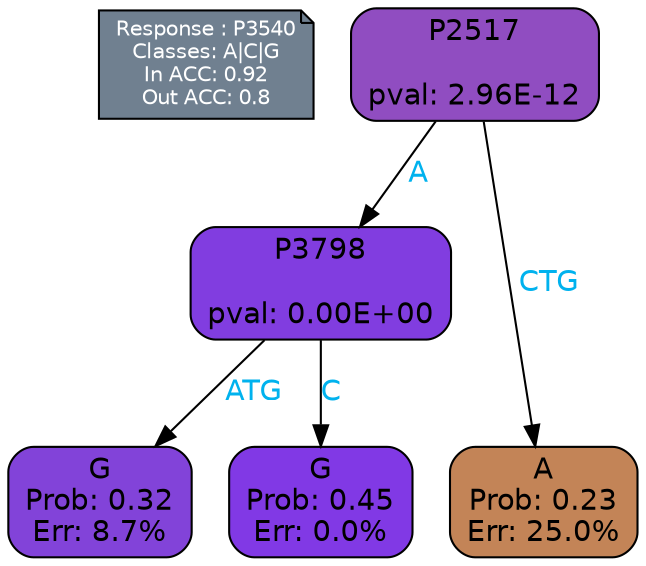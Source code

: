 digraph Tree {
node [shape=box, style="filled, rounded", color="black", fontname=helvetica] ;
graph [ranksep=equally, splines=polylines, bgcolor=transparent, dpi=600] ;
edge [fontname=helvetica] ;
LEGEND [label="Response : P3540
Classes: A|C|G
In ACC: 0.92
Out ACC: 0.8
",shape=note,align=left,style=filled,fillcolor="slategray",fontcolor="white",fontsize=10];1 [label="P2517

pval: 2.96E-12", fillcolor="#904dc1"] ;
2 [label="P3798

pval: 0.00E+00", fillcolor="#813de0"] ;
3 [label="G
Prob: 0.32
Err: 8.7%", fillcolor="#8243d9"] ;
4 [label="G
Prob: 0.45
Err: 0.0%", fillcolor="#8139e5"] ;
5 [label="A
Prob: 0.23
Err: 25.0%", fillcolor="#c38457"] ;
1 -> 2 [label="A",fontcolor=deepskyblue2] ;
1 -> 5 [label="CTG",fontcolor=deepskyblue2] ;
2 -> 3 [label="ATG",fontcolor=deepskyblue2] ;
2 -> 4 [label="C",fontcolor=deepskyblue2] ;
{rank = same; 3;4;5;}{rank = same; LEGEND;1;}}